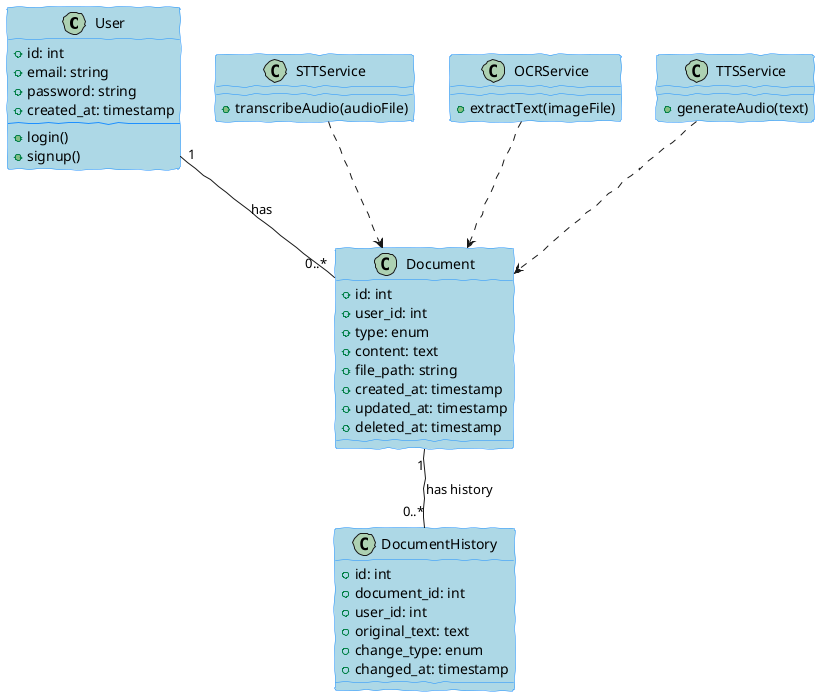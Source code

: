 @startuml
skinparam handwritten true
skinparam ClassBackgroundColor #ADD8E6
skinparam ClassBorderColor #1E90FF

class User {
  +id: int
  +email: string
  +password: string
  +created_at: timestamp
  --
  +login()
  +signup()
}

class Document {
  +id: int
  +user_id: int
  +type: enum
  +content: text
  +file_path: string
  +created_at: timestamp
  +updated_at: timestamp
  +deleted_at: timestamp
}

class DocumentHistory {
  +id: int
  +document_id: int
  +user_id: int
  +original_text: text
  +change_type: enum
  +changed_at: timestamp
}

class STTService {
  +transcribeAudio(audioFile)
}

class OCRService {
  +extractText(imageFile)
}

class TTSService {
  +generateAudio(text)
}

User "1" -- "0..*" Document : has
Document "1" -- "0..*" DocumentHistory : has history

STTService ..> Document
OCRService ..> Document
TTSService ..> Document
@enduml
